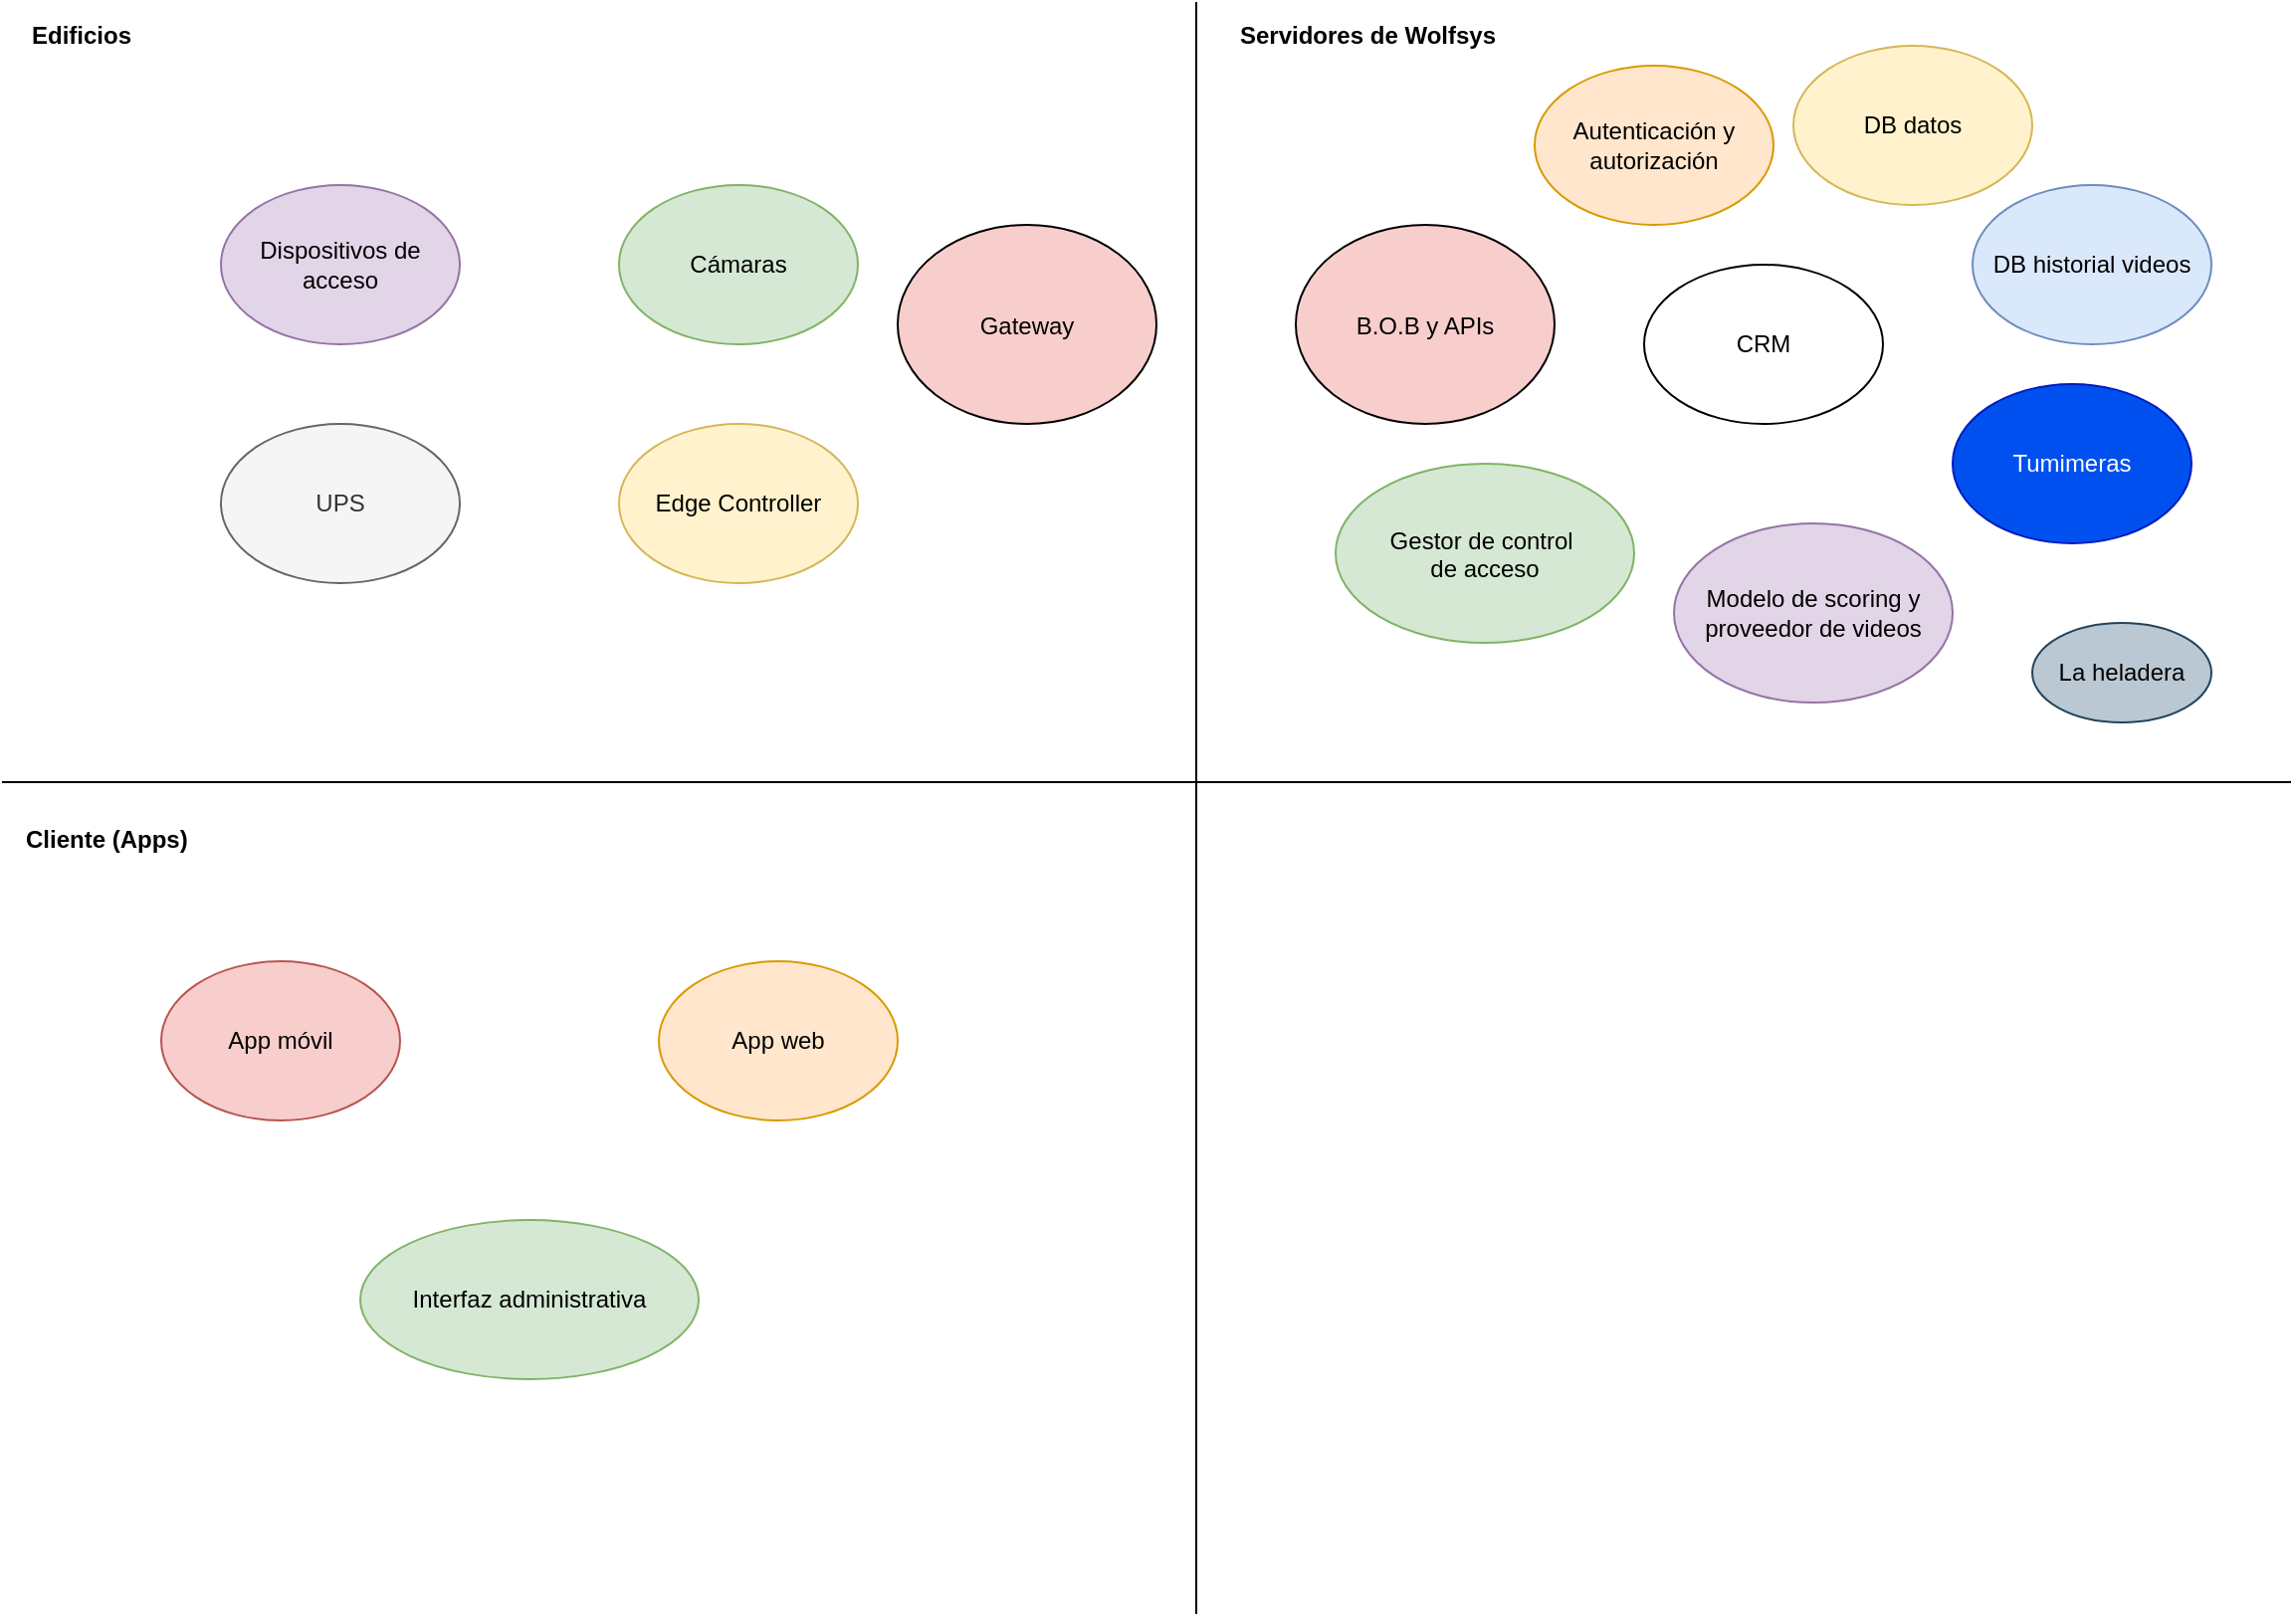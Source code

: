 <mxfile version="27.1.4">
  <diagram name="Mapa de Locación - Arquitectura Física/Virtual" id="drawio-20250607182113">
    <mxGraphModel dx="2595" dy="823" grid="1" gridSize="10" guides="1" tooltips="1" connect="1" arrows="1" fold="1" page="1" pageScale="1" pageWidth="1169" pageHeight="827" math="0" shadow="0">
      <root>
        <mxCell id="0" />
        <mxCell id="1" parent="0" />
        <mxCell id="M-4KKYoeJXCjmr5bxGrw-14" value="" style="endArrow=none;html=1;rounded=0;" parent="1" edge="1">
          <mxGeometry width="50" height="50" relative="1" as="geometry">
            <mxPoint x="-560" y="818" as="sourcePoint" />
            <mxPoint x="-560" y="8" as="targetPoint" />
          </mxGeometry>
        </mxCell>
        <mxCell id="M-4KKYoeJXCjmr5bxGrw-15" value="" style="endArrow=none;html=1;rounded=0;" parent="1" edge="1">
          <mxGeometry width="50" height="50" relative="1" as="geometry">
            <mxPoint x="-1160" y="400" as="sourcePoint" />
            <mxPoint x="-10" y="400" as="targetPoint" />
            <Array as="points">
              <mxPoint x="-560" y="400" />
            </Array>
          </mxGeometry>
        </mxCell>
        <mxCell id="M-4KKYoeJXCjmr5bxGrw-16" value="Edificios" style="text;html=1;align=center;verticalAlign=middle;whiteSpace=wrap;rounded=0;fontStyle=1" parent="1" vertex="1">
          <mxGeometry x="-1150" y="10" width="60" height="30" as="geometry" />
        </mxCell>
        <mxCell id="M-4KKYoeJXCjmr5bxGrw-17" value="Servidores de Wolfsys" style="text;html=1;align=left;verticalAlign=middle;whiteSpace=wrap;rounded=0;fontStyle=1" parent="1" vertex="1">
          <mxGeometry x="-540" y="10" width="210" height="30" as="geometry" />
        </mxCell>
        <mxCell id="M-4KKYoeJXCjmr5bxGrw-18" value="Cliente (Apps)" style="text;html=1;align=left;verticalAlign=middle;whiteSpace=wrap;rounded=0;fontStyle=1" parent="1" vertex="1">
          <mxGeometry x="-1150" y="414" width="110" height="30" as="geometry" />
        </mxCell>
        <mxCell id="4" value="B.O.B y APIs" style="shape=ellipse;fillColor=#f8cecc;" parent="1" vertex="1">
          <mxGeometry x="-510" y="120" width="130" height="100" as="geometry" />
        </mxCell>
        <mxCell id="M-4KKYoeJXCjmr5bxGrw-19" value="App móvil" style="ellipse;whiteSpace=wrap;html=1;fillColor=#f8cecc;strokeColor=#b85450;" parent="1" vertex="1">
          <mxGeometry x="-1080" y="490" width="120" height="80" as="geometry" />
        </mxCell>
        <mxCell id="M-4KKYoeJXCjmr5bxGrw-20" value="App web" style="ellipse;whiteSpace=wrap;html=1;fillColor=#ffe6cc;strokeColor=#d79b00;" parent="1" vertex="1">
          <mxGeometry x="-830" y="490" width="120" height="80" as="geometry" />
        </mxCell>
        <mxCell id="M-4KKYoeJXCjmr5bxGrw-21" value="Interfaz administrativa" style="ellipse;whiteSpace=wrap;html=1;fillColor=#d5e8d4;strokeColor=#82b366;" parent="1" vertex="1">
          <mxGeometry x="-980" y="620" width="170" height="80" as="geometry" />
        </mxCell>
        <mxCell id="M-4KKYoeJXCjmr5bxGrw-22" value="Dispositivos de acceso" style="ellipse;whiteSpace=wrap;html=1;fillColor=#e1d5e7;strokeColor=#9673a6;" parent="1" vertex="1">
          <mxGeometry x="-1050" y="100" width="120" height="80" as="geometry" />
        </mxCell>
        <mxCell id="M-4KKYoeJXCjmr5bxGrw-23" value="Cámaras" style="ellipse;whiteSpace=wrap;html=1;fillColor=#d5e8d4;strokeColor=#82b366;" parent="1" vertex="1">
          <mxGeometry x="-850" y="100" width="120" height="80" as="geometry" />
        </mxCell>
        <mxCell id="M-4KKYoeJXCjmr5bxGrw-24" value="UPS" style="ellipse;whiteSpace=wrap;html=1;fillColor=#f5f5f5;fontColor=#333333;strokeColor=#666666;" parent="1" vertex="1">
          <mxGeometry x="-1050" y="220" width="120" height="80" as="geometry" />
        </mxCell>
        <mxCell id="M-4KKYoeJXCjmr5bxGrw-25" value="Edge Controller" style="ellipse;whiteSpace=wrap;html=1;fillColor=#fff2cc;strokeColor=#d6b656;" parent="1" vertex="1">
          <mxGeometry x="-850" y="220" width="120" height="80" as="geometry" />
        </mxCell>
        <mxCell id="M-4KKYoeJXCjmr5bxGrw-26" value="Modelo de scoring y proveedor de videos" style="ellipse;whiteSpace=wrap;html=1;fillColor=#e1d5e7;strokeColor=#9673a6;" parent="1" vertex="1">
          <mxGeometry x="-320" y="270" width="140" height="90" as="geometry" />
        </mxCell>
        <mxCell id="M-4KKYoeJXCjmr5bxGrw-27" value="DB datos" style="ellipse;whiteSpace=wrap;html=1;fillColor=#fff2cc;strokeColor=#d6b656;" parent="1" vertex="1">
          <mxGeometry x="-260" y="30" width="120" height="80" as="geometry" />
        </mxCell>
        <mxCell id="M-4KKYoeJXCjmr5bxGrw-28" value="CRM" style="ellipse;whiteSpace=wrap;html=1;" parent="1" vertex="1">
          <mxGeometry x="-335" y="140" width="120" height="80" as="geometry" />
        </mxCell>
        <mxCell id="M-4KKYoeJXCjmr5bxGrw-29" value="Autenticación y autorización" style="ellipse;whiteSpace=wrap;html=1;fillColor=#ffe6cc;strokeColor=#d79b00;" parent="1" vertex="1">
          <mxGeometry x="-390" y="40" width="120" height="80" as="geometry" />
        </mxCell>
        <mxCell id="M-4KKYoeJXCjmr5bxGrw-30" value="DB historial videos" style="ellipse;whiteSpace=wrap;html=1;fillColor=#dae8fc;strokeColor=#6c8ebf;" parent="1" vertex="1">
          <mxGeometry x="-170" y="100" width="120" height="80" as="geometry" />
        </mxCell>
        <mxCell id="M-4KKYoeJXCjmr5bxGrw-32" value="Tumimeras" style="ellipse;whiteSpace=wrap;html=1;fillColor=#0050ef;fontColor=#ffffff;strokeColor=#001DBC;" parent="1" vertex="1">
          <mxGeometry x="-180" y="200" width="120" height="80" as="geometry" />
        </mxCell>
        <mxCell id="LcqaQoHNmN_MSo9GEpxh-4" value="Gestor de control &#xa;de acceso" style="shape=ellipse;fillColor=#d5e8d4;strokeColor=#82b366;" parent="1" vertex="1">
          <mxGeometry x="-490" y="240" width="150" height="90" as="geometry" />
        </mxCell>
        <mxCell id="LcqaQoHNmN_MSo9GEpxh-5" value="La heladera" style="ellipse;whiteSpace=wrap;html=1;fillColor=#bac8d3;strokeColor=#23445d;" parent="1" vertex="1">
          <mxGeometry x="-140" y="320" width="90" height="50" as="geometry" />
        </mxCell>
        <mxCell id="LcqaQoHNmN_MSo9GEpxh-6" value="Gateway" style="shape=ellipse;fillColor=#f8cecc;" parent="1" vertex="1">
          <mxGeometry x="-710" y="120" width="130" height="100" as="geometry" />
        </mxCell>
      </root>
    </mxGraphModel>
  </diagram>
</mxfile>
